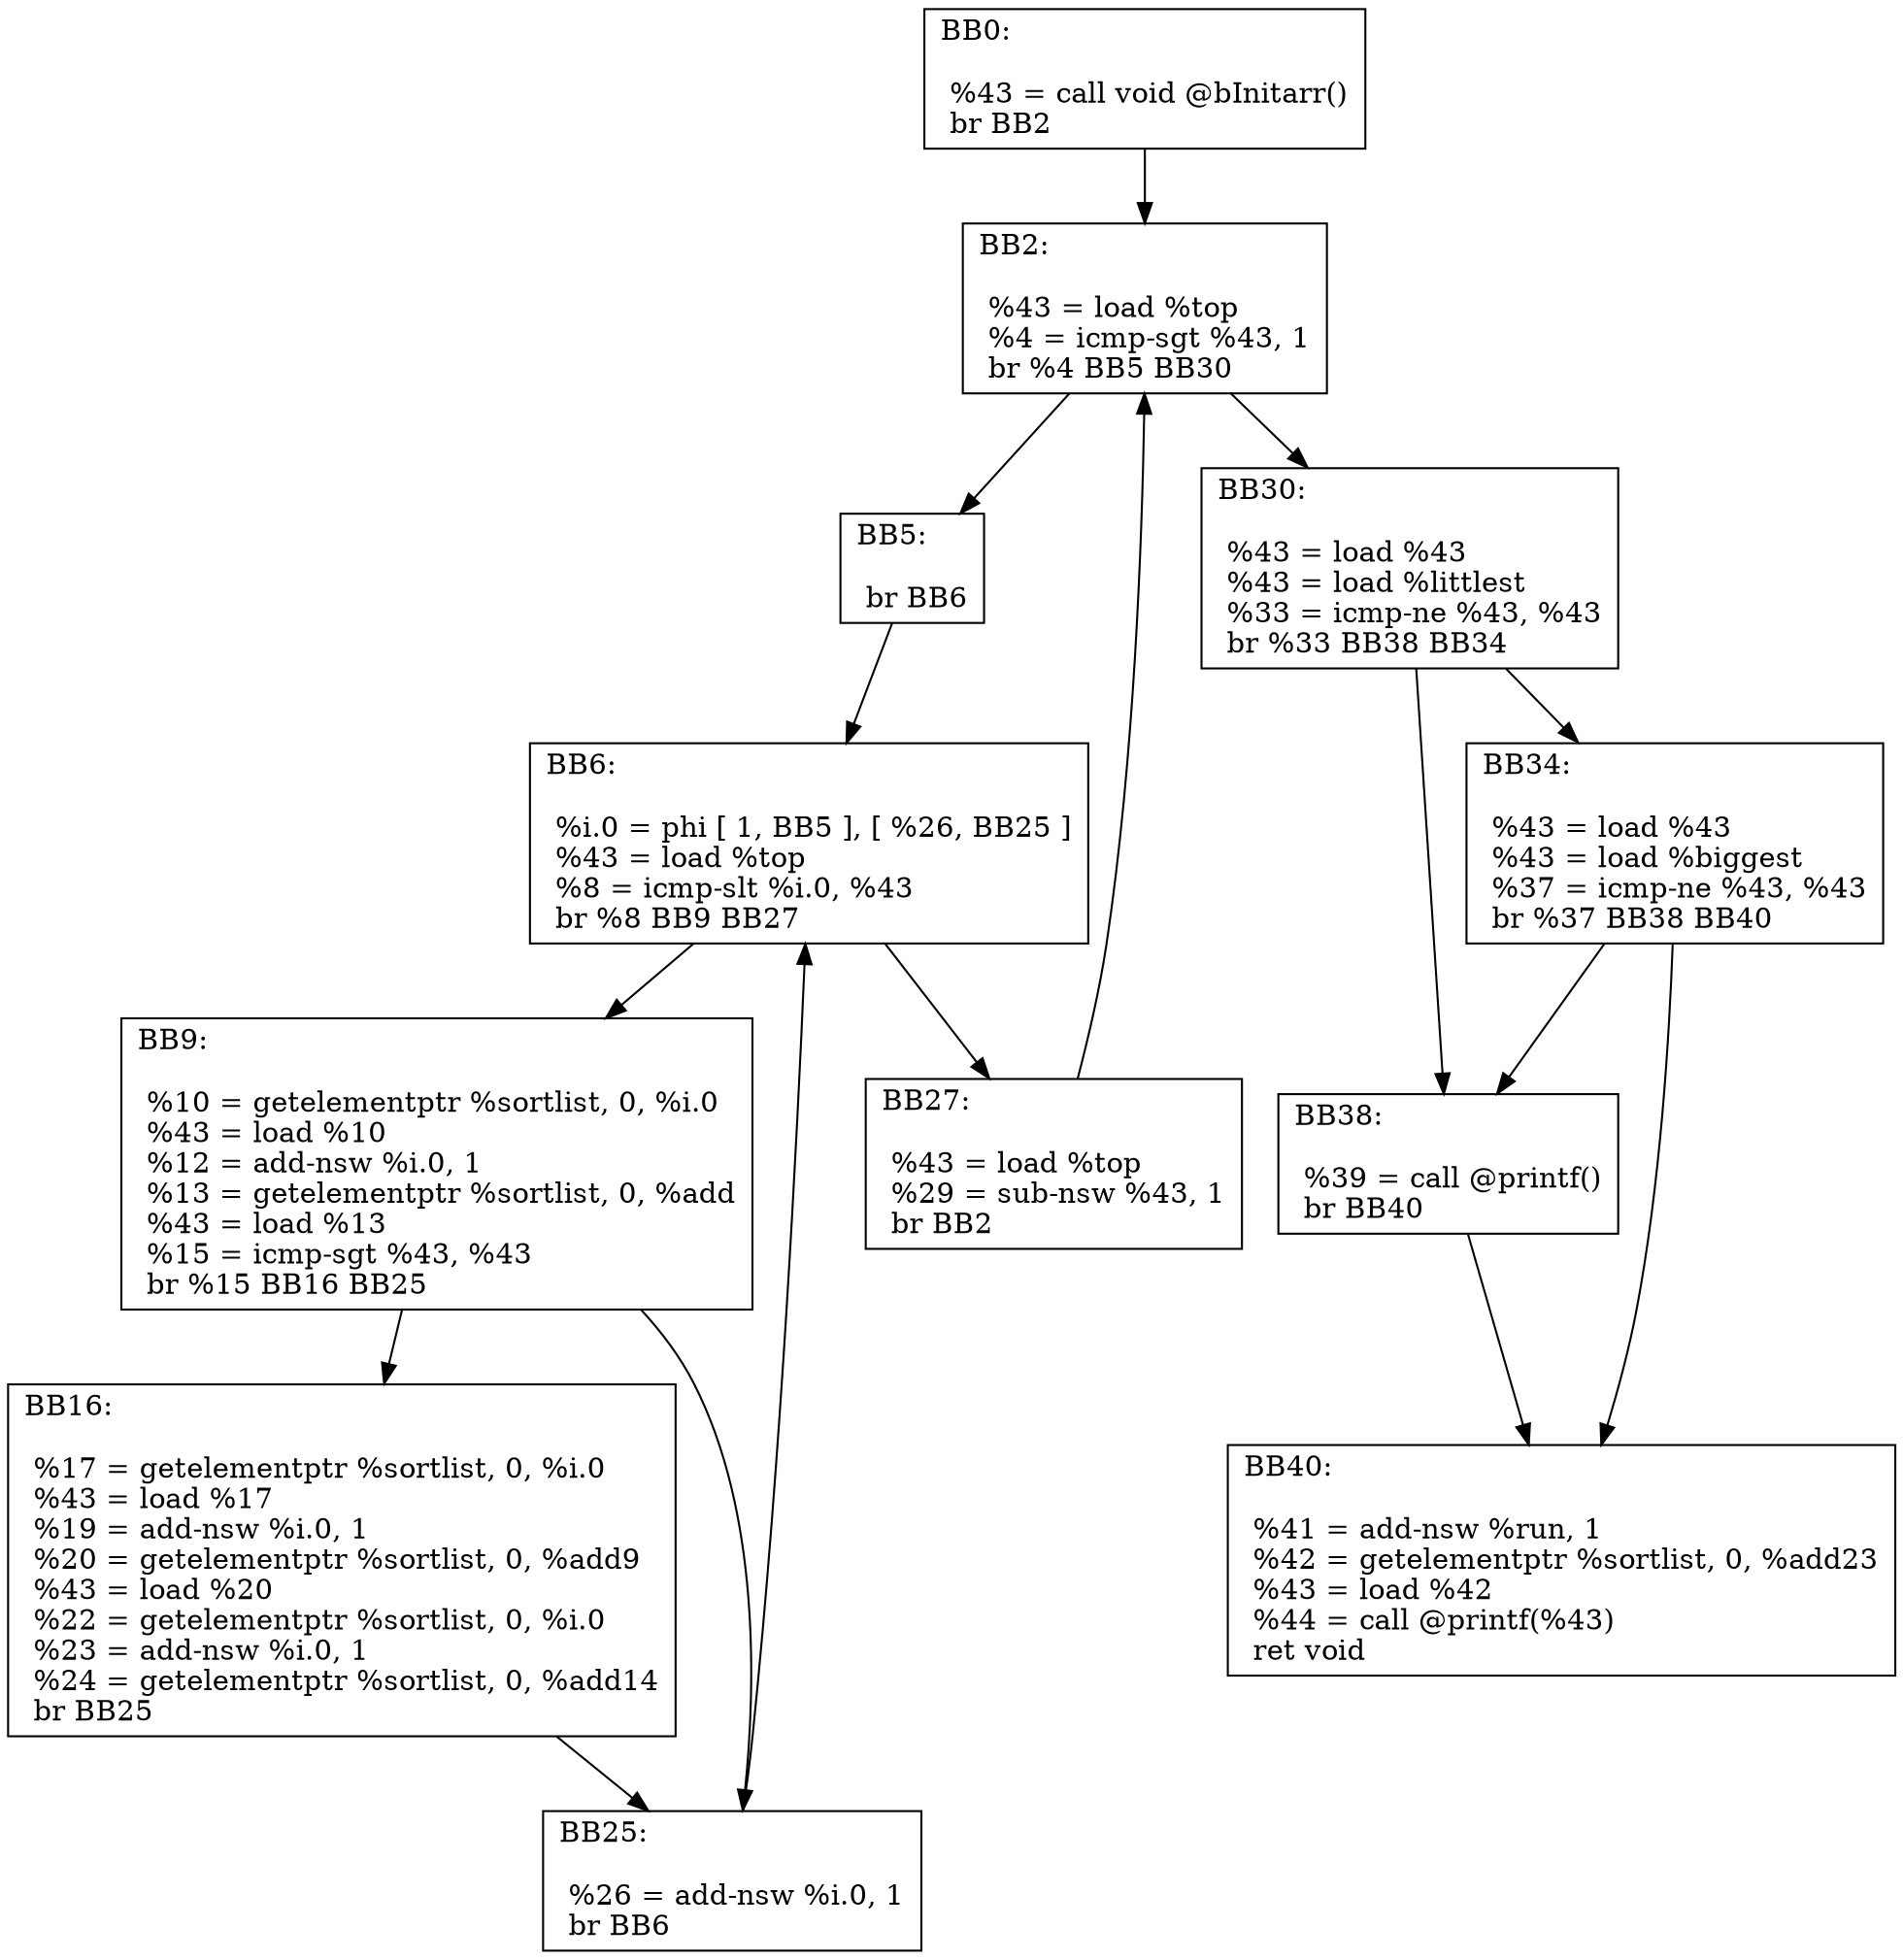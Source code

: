 digraph "CFG for 'Bubble' function" {
	AA0 [shape=record, label="{BB0:\l\l  %43 =   call void @bInitarr()\l br  BB2\l}"];
	AA0 -> AA2
	AA2 [shape=record, label="{BB2:\l\l  %43 = load %top\l %4 = icmp-sgt %43,  1\l br %4 BB5 BB30\l}"];
	AA2 -> AA5
	AA2 -> AA30
	AA5 [shape=record, label="{BB5:\l\l  br  BB6\l}"];
	AA5 -> AA6
	AA6 [shape=record, label="{BB6:\l\l  %i.0 = phi [ 1, BB5 ], [  %26, BB25 ]\l %43 = load %top\l %8 = icmp-slt %i.0,  %43\l br %8 BB9 BB27\l}"];
	AA6 -> AA9
	AA6 -> AA27
	AA9 [shape=record, label="{BB9:\l\l  %10 = getelementptr %sortlist,  0,  %i.0\l %43 = load %10\l %12 = add-nsw %i.0,  1\l %13 = getelementptr %sortlist,  0,  %add\l %43 = load %13\l %15 = icmp-sgt %43,  %43\l br %15 BB16 BB25\l}"];
	AA9 -> AA16
	AA9 -> AA25
	AA16 [shape=record, label="{BB16:\l\l  %17 = getelementptr %sortlist,  0,  %i.0\l %43 = load %17\l %19 = add-nsw %i.0,  1\l %20 = getelementptr %sortlist,  0,  %add9\l %43 = load %20\l %22 = getelementptr %sortlist,  0,  %i.0\l %23 = add-nsw %i.0,  1\l %24 = getelementptr %sortlist,  0,  %add14\l br  BB25\l}"];
	AA16 -> AA25
	AA25 [shape=record, label="{BB25:\l\l  %26 = add-nsw %i.0,  1\l br  BB6\l}"];
	AA25 -> AA6
	AA27 [shape=record, label="{BB27:\l\l  %43 = load %top\l %29 = sub-nsw %43,  1\l br  BB2\l}"];
	AA27 -> AA2
	AA30 [shape=record, label="{BB30:\l\l  %43 = load %43\l %43 = load %littlest\l %33 = icmp-ne %43,  %43\l br %33 BB38 BB34\l}"];
	AA30 -> AA38
	AA30 -> AA34
	AA34 [shape=record, label="{BB34:\l\l  %43 = load %43\l %43 = load %biggest\l %37 = icmp-ne %43,  %43\l br %37 BB38 BB40\l}"];
	AA34 -> AA38
	AA34 -> AA40
	AA38 [shape=record, label="{BB38:\l\l  %39 = call @printf()\l br  BB40\l}"];
	AA38 -> AA40
	AA40 [shape=record, label="{BB40:\l\l  %41 = add-nsw %run,  1\l %42 = getelementptr %sortlist,  0,  %add23\l %43 = load %42\l %44 = call @printf(%43)\l ret void\l}"];
}
